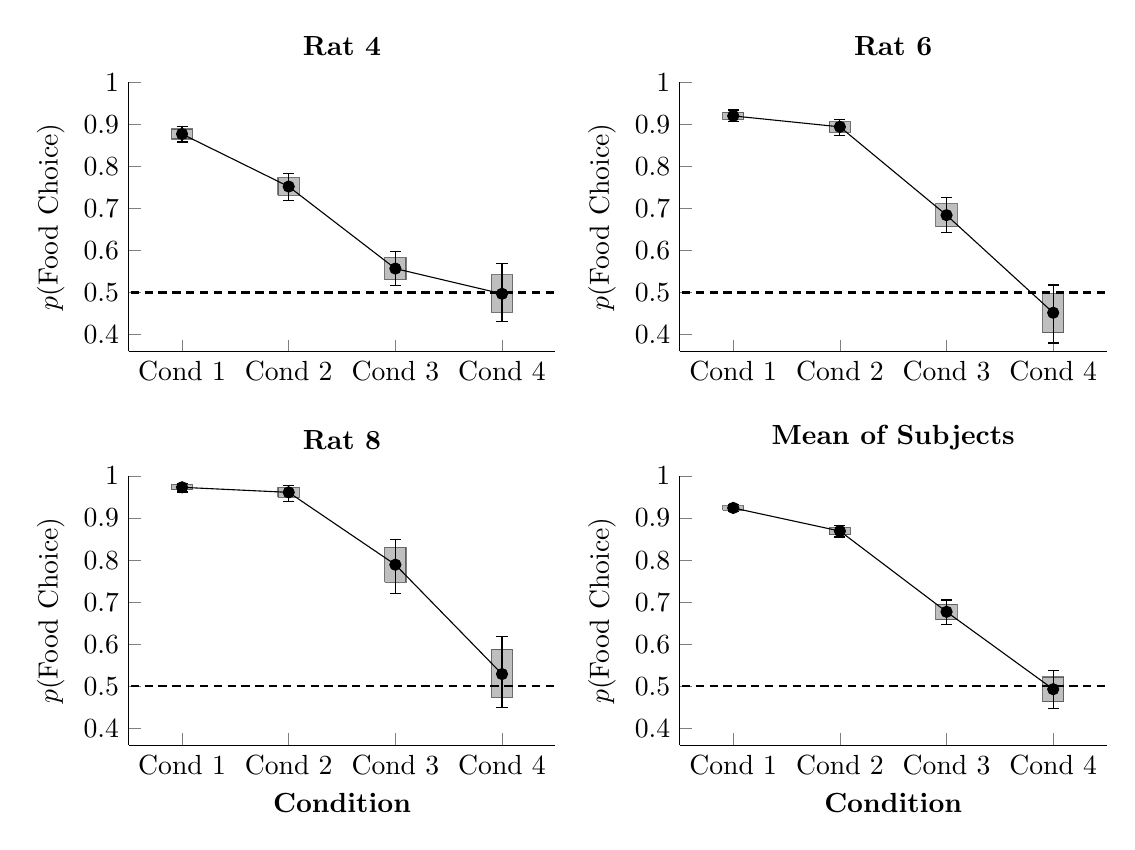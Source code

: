 \begin{tikzpicture}
	\begin{axis}[
			title={\textbf{\shortstack{Rat 4}}},
			width=7cm, height=5cm,
			axis x line*=bottom,
			axis y line*=left,
%			xlabel={\textbf{Condition}},
			ylabel={$p(\text{Food Choice})$},
			xtick={1,2,3,4},
			xticklabels={Cond 1, Cond 2, Cond 3, Cond 4},
			scaled x ticks=false,
			ytick={0.4, 0.5, 0.6, 0.7, 0.8, 0.9, 1.0},
			xmin=0.5, xmax=4.5,
			ymin=0.36, ymax=1.0,
			bar width = 1cm,
			at={(0.0cm, 0cm)},
			legend style={at={(0.99,0.99)},anchor=north east}
		]

		\addplot[fill=gray, draw=black, opacity=0.5]
			table {
x	y
0.9	0.865
0.9	0.889
1.1	0.889
1.1	0.865
0.9	0.865

1.9	0.731
1.9	0.773
2.1	0.773
2.1	0.731
1.9	0.731

2.9	0.531
2.9	0.583
3.1	0.583
3.1	0.531
2.9	0.531

3.9	0.453
3.9	0.542
4.1	0.542
4.1	0.453
3.9	0.453
		};

		\addplot[solid, mark=*, black, error bars/.cd, y dir=both, y explicit]
			table [x=x, y=y, y error plus=eyp, y error minus=eym] {
x	y		eym	eyp
1	0.877	0.019	0.018
2	0.752	0.033	0.031
3	0.557	0.040	0.040
4	0.497	0.066	0.072
			};

		\addplot[densely dashed, thick, black]
			table {
x	y
0	0.5
5	0.5
			};

	\end{axis}

	\begin{axis}[
			title={\textbf{\shortstack{Rat 6}}},
			width=7cm, height=5cm,
			axis x line*=bottom,
			axis y line*=left,
%			xlabel={\textbf{Condition}},
			ylabel={$p(\text{Food Choice})$},
			xtick={1,2,3,4},
			xticklabels={Cond 1, Cond 2, Cond 3, Cond 4},
			scaled x ticks=false,
			ytick={0.4, 0.5, 0.6, 0.7, 0.8, 0.9, 1.0},
			xmin=0.5, xmax=4.5,
			ymin=0.36, ymax=1.0,
			bar width = 1cm,
			at={(7.0cm, 0cm)},
			legend style={at={(0.99,0.99)},anchor=north east}
		]

		\addplot[fill=gray, draw=black, opacity=0.5]
			table {
x	y
0.9	0.911
0.9	0.929
1.1	0.929
1.1	0.911
0.9	0.911

1.9	0.881
1.9	0.906
2.1	0.906
2.1	0.881
1.9	0.881

2.9	0.657
2.9	0.711
3.1	0.711
3.1	0.657
2.9	0.657

3.9	0.404
3.9	0.497
4.1	0.497
4.1	0.404
3.9	0.404
		};

		\addplot[solid, mark=*, black, error bars/.cd, y dir=both, y explicit]
			table [x=x, y=y, y error plus=eyp, y error minus=eym] {
x	y		eym	eyp
1	0.920	0.014	0.014
2	0.894	0.020	0.018
3	0.684	0.042	0.042
4	0.452	0.072	0.066
			};

		\addplot[densely dashed, thick, black]
			table {
x	y
0	0.5
5	0.5
			};

	\end{axis}

	\begin{axis}[
			title={\textbf{\shortstack{Rat 8}}},
			width=7cm, height=5cm,
			axis x line*=bottom,
			axis y line*=left,
			xlabel={\textbf{Condition}},
			ylabel={$p(\text{Food Choice})$},
			xtick={1,2,3,4},
			xticklabels={Cond 1, Cond 2, Cond 3, Cond 4},
			scaled x ticks=false,
			ytick={0.4, 0.5, 0.6, 0.7, 0.8, 0.9, 1.0},
			xmin=0.5, xmax=4.5,
			ymin=0.36, ymax=1.0,
			bar width = 1cm,
			at={(0.0cm, -5.0cm)},
			legend style={at={(0.99,0.99)},anchor=north east}
		]

		\addplot[fill=gray, draw=black, opacity=0.5]
			table {
x	y
0.9	0.967
0.9	0.980
1.1	0.980
1.1	0.967
0.9	0.967

1.9	0.949
1.9	0.973
2.1	0.973
2.1	0.949
1.9	0.949

2.9	0.747
2.9	0.830
3.1	0.830
3.1	0.747
2.9	0.747

3.9	0.473
3.9	0.588
4.1	0.588
4.1	0.473
3.9	0.473
		};

		\addplot[solid, mark=*, black, error bars/.cd, y dir=both, y explicit]
			table [x=x, y=y, y error plus=eyp, y error minus=eym] {
x	y		eym	eyp
1	0.973	0.011	0.009
2	0.961	0.021	0.017
3	0.789	0.068	0.060
4	0.529	0.079	0.090
			};

		\addplot[densely dashed, thick, black]
			table {
x	y
0	0.5
5	0.5
			};

	\end{axis}

	\begin{axis}[
			title={\textbf{\shortstack{Mean of Subjects}}},
			width=7cm, height=5cm,
			axis x line*=bottom,
			axis y line*=left,
			xlabel={\textbf{Condition}},
			ylabel={$p(\text{Food Choice})$},
			xtick={1,2,3,4},
			xticklabels={Cond 1, Cond 2, Cond 3, Cond 4},
			scaled x ticks=false,
			ytick={0.4, 0.5, 0.6, 0.7, 0.8, 0.9, 1.0},
			xmin=0.5, xmax=4.5,
			ymin=0.36, ymax=1.0,
			bar width = 1cm,
			at={(7.0cm, -5.0cm)},
			legend style={at={(0.99,0.99)},anchor=north east}
		]

		\addplot[fill=gray, draw=black, opacity=0.5]
			table {
x	y
0.9	0.918
0.9	0.929
1.1	0.929
1.1	0.918
0.9	0.918

1.9	0.860
1.9	0.878
2.1	0.878
2.1	0.860
1.9	0.860

2.9	0.658
2.9	0.695
3.1	0.695
3.1	0.658
2.9	0.658

3.9	0.463
3.9	0.522
4.1	0.522
4.1	0.463
3.9	0.463
		};

		\addplot[solid, mark=*, black, error bars/.cd, y dir=both, y explicit]
			table [x=x, y=y, y error plus=eyp, y error minus=eym] {
x	y		eym	eyp
1	0.924	0.009	0.008
2	0.869	0.014	0.014
3	0.677	0.030	0.028
4	0.493	0.045	0.045
			};

		\addplot[densely dashed, thick, black]
			table {
x	y
0	0.5
5	0.5
			};

	\end{axis}


\end{tikzpicture}